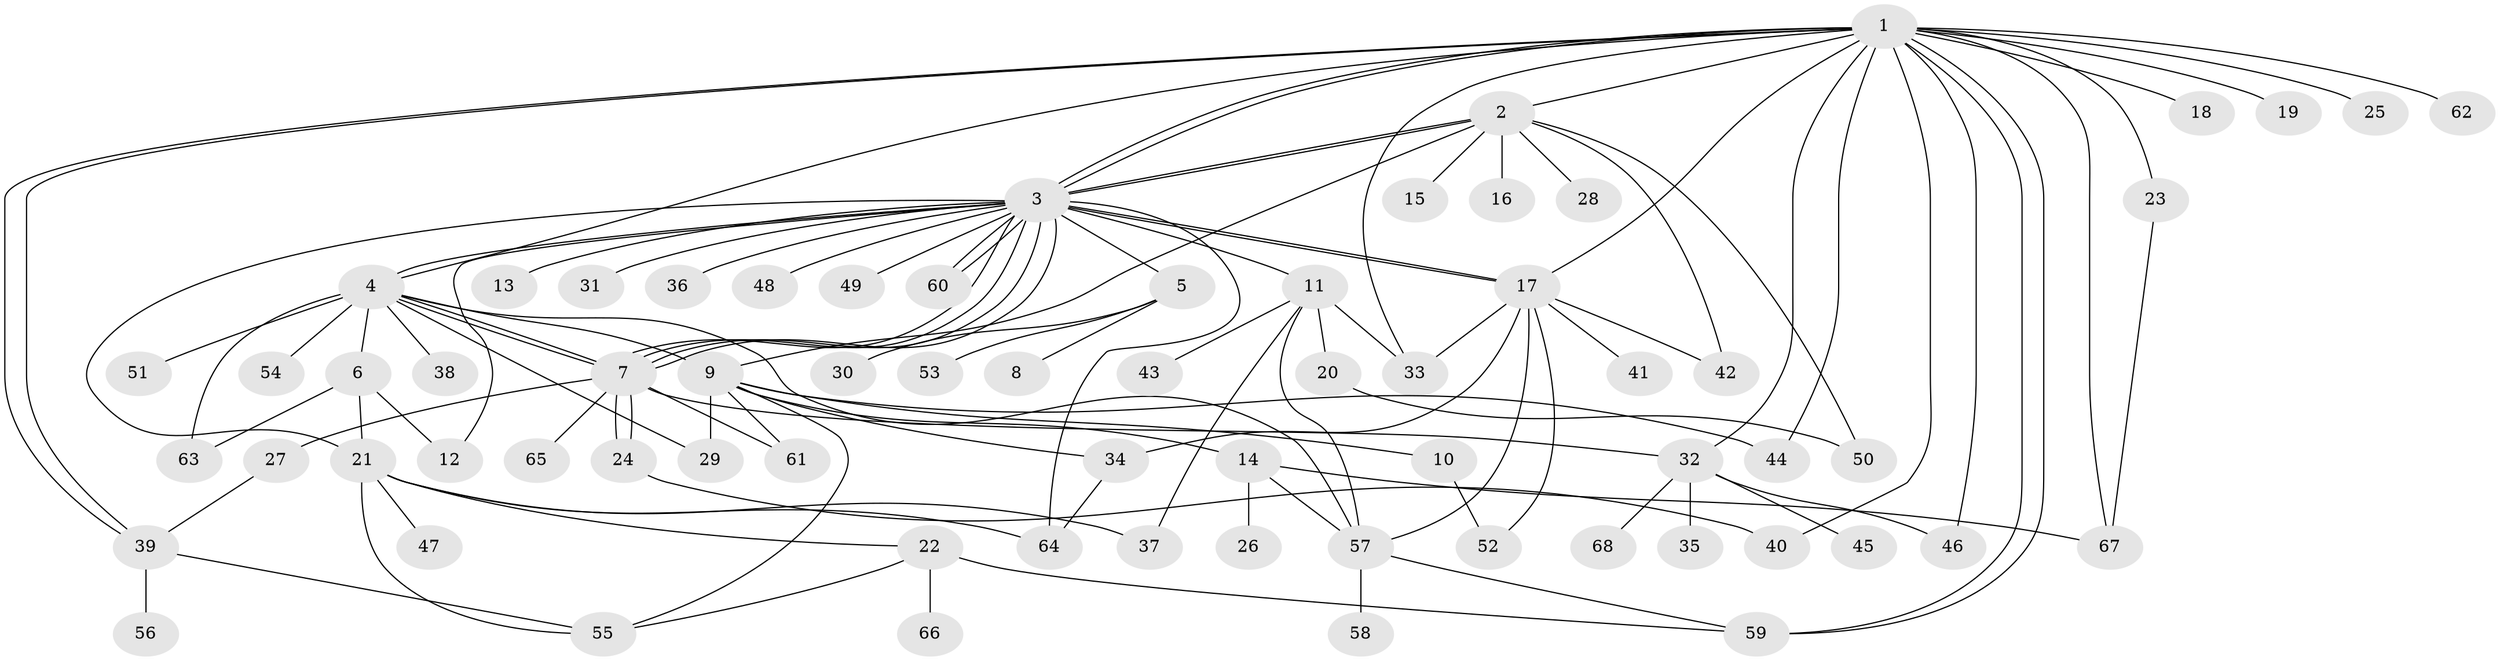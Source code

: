 // coarse degree distribution, {12: 0.03571428571428571, 6: 0.14285714285714285, 9: 0.03571428571428571, 7: 0.03571428571428571, 3: 0.10714285714285714, 1: 0.25, 10: 0.03571428571428571, 5: 0.14285714285714285, 2: 0.17857142857142858, 4: 0.03571428571428571}
// Generated by graph-tools (version 1.1) at 2025/50/03/04/25 22:50:21]
// undirected, 68 vertices, 112 edges
graph export_dot {
  node [color=gray90,style=filled];
  1;
  2;
  3;
  4;
  5;
  6;
  7;
  8;
  9;
  10;
  11;
  12;
  13;
  14;
  15;
  16;
  17;
  18;
  19;
  20;
  21;
  22;
  23;
  24;
  25;
  26;
  27;
  28;
  29;
  30;
  31;
  32;
  33;
  34;
  35;
  36;
  37;
  38;
  39;
  40;
  41;
  42;
  43;
  44;
  45;
  46;
  47;
  48;
  49;
  50;
  51;
  52;
  53;
  54;
  55;
  56;
  57;
  58;
  59;
  60;
  61;
  62;
  63;
  64;
  65;
  66;
  67;
  68;
  1 -- 2;
  1 -- 3;
  1 -- 3;
  1 -- 4;
  1 -- 17;
  1 -- 18;
  1 -- 19;
  1 -- 23;
  1 -- 25;
  1 -- 32;
  1 -- 33;
  1 -- 39;
  1 -- 39;
  1 -- 40;
  1 -- 44;
  1 -- 46;
  1 -- 59;
  1 -- 59;
  1 -- 62;
  1 -- 67;
  2 -- 3;
  2 -- 3;
  2 -- 9;
  2 -- 15;
  2 -- 16;
  2 -- 28;
  2 -- 42;
  2 -- 50;
  3 -- 4;
  3 -- 5;
  3 -- 7;
  3 -- 7;
  3 -- 7;
  3 -- 7;
  3 -- 11;
  3 -- 12;
  3 -- 13;
  3 -- 17;
  3 -- 17;
  3 -- 21;
  3 -- 31;
  3 -- 36;
  3 -- 48;
  3 -- 49;
  3 -- 60;
  3 -- 60;
  3 -- 64;
  4 -- 6;
  4 -- 7;
  4 -- 7;
  4 -- 9;
  4 -- 29;
  4 -- 38;
  4 -- 51;
  4 -- 54;
  4 -- 57;
  4 -- 63;
  5 -- 8;
  5 -- 30;
  5 -- 53;
  6 -- 12;
  6 -- 21;
  6 -- 63;
  7 -- 24;
  7 -- 24;
  7 -- 27;
  7 -- 32;
  7 -- 61;
  7 -- 65;
  9 -- 10;
  9 -- 14;
  9 -- 29;
  9 -- 34;
  9 -- 44;
  9 -- 55;
  9 -- 61;
  10 -- 52;
  11 -- 20;
  11 -- 33;
  11 -- 37;
  11 -- 43;
  11 -- 57;
  14 -- 26;
  14 -- 57;
  14 -- 67;
  17 -- 33;
  17 -- 34;
  17 -- 41;
  17 -- 42;
  17 -- 52;
  17 -- 57;
  20 -- 50;
  21 -- 22;
  21 -- 37;
  21 -- 47;
  21 -- 55;
  21 -- 64;
  22 -- 55;
  22 -- 59;
  22 -- 66;
  23 -- 67;
  24 -- 40;
  27 -- 39;
  32 -- 35;
  32 -- 45;
  32 -- 46;
  32 -- 68;
  34 -- 64;
  39 -- 55;
  39 -- 56;
  57 -- 58;
  57 -- 59;
}
